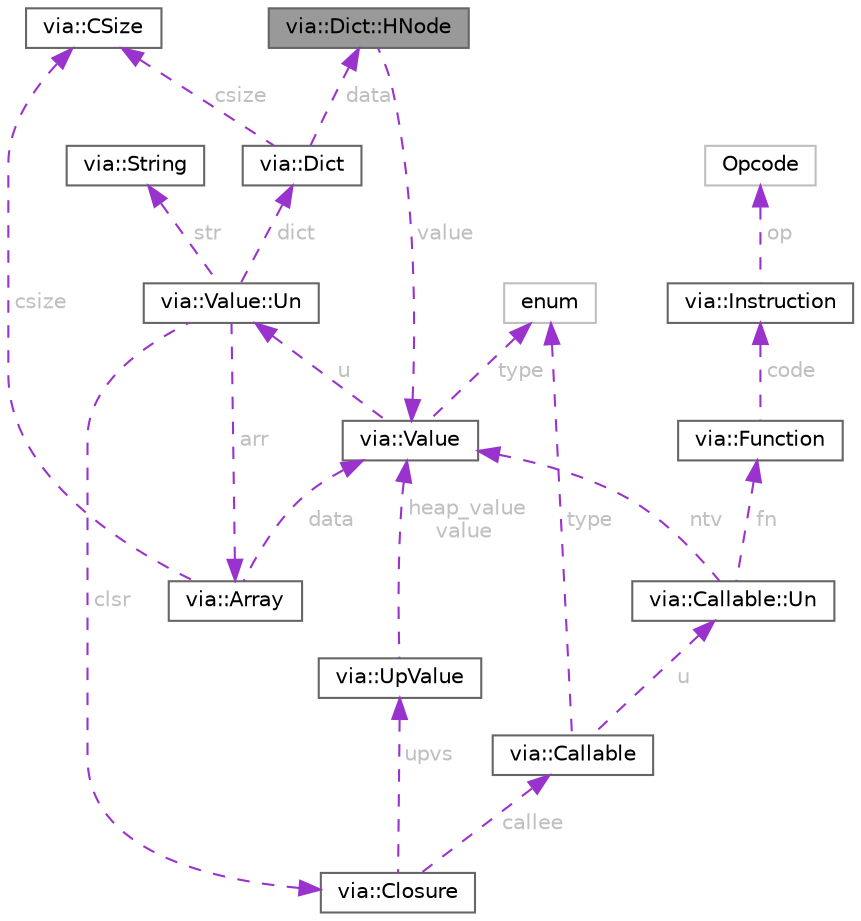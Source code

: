 digraph "via::Dict::HNode"
{
 // LATEX_PDF_SIZE
  bgcolor="transparent";
  edge [fontname=Helvetica,fontsize=10,labelfontname=Helvetica,labelfontsize=10];
  node [fontname=Helvetica,fontsize=10,shape=box,height=0.2,width=0.4];
  Node1 [id="Node000001",label="via::Dict::HNode",height=0.2,width=0.4,color="gray40", fillcolor="grey60", style="filled", fontcolor="black",tooltip="A single key-value entry within the dictionary hash table."];
  Node2 -> Node1 [id="edge1_Node000001_Node000002",dir="back",color="darkorchid3",style="dashed",tooltip=" ",label=" value",fontcolor="grey" ];
  Node2 [id="Node000002",label="via::Value",height=0.2,width=0.4,color="gray40", fillcolor="white", style="filled",URL="$structvia_1_1Value.html",tooltip="Polymorphic tagged union representing any runtime value in via."];
  Node3 -> Node2 [id="edge2_Node000002_Node000003",dir="back",color="darkorchid3",style="dashed",tooltip=" ",label=" type",fontcolor="grey" ];
  Node3 [id="Node000003",label="enum",height=0.2,width=0.4,color="grey75", fillcolor="white", style="filled",tooltip=" "];
  Node4 -> Node2 [id="edge3_Node000002_Node000004",dir="back",color="darkorchid3",style="dashed",tooltip=" ",label=" u",fontcolor="grey" ];
  Node4 [id="Node000004",label="via::Value::Un",height=0.2,width=0.4,color="gray40", fillcolor="white", style="filled",URL="$unionvia_1_1Value_1_1Un.html",tooltip="Holds the actual value for the current tag."];
  Node5 -> Node4 [id="edge4_Node000004_Node000005",dir="back",color="darkorchid3",style="dashed",tooltip=" ",label=" str",fontcolor="grey" ];
  Node5 [id="Node000005",label="via::String",height=0.2,width=0.4,color="gray40", fillcolor="white", style="filled",URL="$structvia_1_1String.html",tooltip="Constant-sized owning string type used in the via runtime."];
  Node6 -> Node4 [id="edge5_Node000004_Node000006",dir="back",color="darkorchid3",style="dashed",tooltip=" ",label=" arr",fontcolor="grey" ];
  Node6 [id="Node000006",label="via::Array",height=0.2,width=0.4,color="gray40", fillcolor="white", style="filled",URL="$structvia_1_1Array.html",tooltip="A growable, dynamically sized array of Value elements."];
  Node2 -> Node6 [id="edge6_Node000006_Node000002",dir="back",color="darkorchid3",style="dashed",tooltip=" ",label=" data",fontcolor="grey" ];
  Node7 -> Node6 [id="edge7_Node000006_Node000007",dir="back",color="darkorchid3",style="dashed",tooltip=" ",label=" csize",fontcolor="grey" ];
  Node7 [id="Node000007",label="via::CSize",height=0.2,width=0.4,color="gray40", fillcolor="white", style="filled",URL="$structvia_1_1CSize.html",tooltip="Small utility size caching structure."];
  Node8 -> Node4 [id="edge8_Node000004_Node000008",dir="back",color="darkorchid3",style="dashed",tooltip=" ",label=" dict",fontcolor="grey" ];
  Node8 [id="Node000008",label="via::Dict",height=0.2,width=0.4,color="gray40", fillcolor="white", style="filled",URL="$structvia_1_1Dict.html",tooltip="A dynamically allocated hash table mapping const char* keys to Value objects."];
  Node1 -> Node8 [id="edge9_Node000008_Node000001",dir="back",color="darkorchid3",style="dashed",tooltip=" ",label=" data",fontcolor="grey" ];
  Node7 -> Node8 [id="edge10_Node000008_Node000007",dir="back",color="darkorchid3",style="dashed",tooltip=" ",label=" csize",fontcolor="grey" ];
  Node9 -> Node4 [id="edge11_Node000004_Node000009",dir="back",color="darkorchid3",style="dashed",tooltip=" ",label=" clsr",fontcolor="grey" ];
  Node9 [id="Node000009",label="via::Closure",height=0.2,width=0.4,color="gray40", fillcolor="white", style="filled",URL="$structvia_1_1Closure.html",tooltip="Wraps a Callable with its captured upvalues for lexical scoping."];
  Node10 -> Node9 [id="edge12_Node000009_Node000010",dir="back",color="darkorchid3",style="dashed",tooltip=" ",label=" callee",fontcolor="grey" ];
  Node10 [id="Node000010",label="via::Callable",height=0.2,width=0.4,color="gray40", fillcolor="white", style="filled",URL="$structvia_1_1Callable.html",tooltip="Wraps a function-like object, either user-defined or native."];
  Node3 -> Node10 [id="edge13_Node000010_Node000003",dir="back",color="darkorchid3",style="dashed",tooltip=" ",label=" type",fontcolor="grey" ];
  Node11 -> Node10 [id="edge14_Node000010_Node000011",dir="back",color="darkorchid3",style="dashed",tooltip=" ",label=" u",fontcolor="grey" ];
  Node11 [id="Node000011",label="via::Callable::Un",height=0.2,width=0.4,color="gray40", fillcolor="white", style="filled",URL="$unionvia_1_1Callable_1_1Un.html",tooltip="Stores either a pointer to a Function or a NativeFn."];
  Node12 -> Node11 [id="edge15_Node000011_Node000012",dir="back",color="darkorchid3",style="dashed",tooltip=" ",label=" fn",fontcolor="grey" ];
  Node12 [id="Node000012",label="via::Function",height=0.2,width=0.4,color="gray40", fillcolor="white", style="filled",URL="$structvia_1_1Function.html",tooltip="Represents a user-defined via function, including its bytecode and metadata."];
  Node13 -> Node12 [id="edge16_Node000012_Node000013",dir="back",color="darkorchid3",style="dashed",tooltip=" ",label=" code",fontcolor="grey" ];
  Node13 [id="Node000013",label="via::Instruction",height=0.2,width=0.4,color="gray40", fillcolor="white", style="filled",URL="$structvia_1_1Instruction.html",tooltip="Represents a single VM instruction in the Via bytecode format."];
  Node14 -> Node13 [id="edge17_Node000013_Node000014",dir="back",color="darkorchid3",style="dashed",tooltip=" ",label=" op",fontcolor="grey" ];
  Node14 [id="Node000014",label="Opcode",height=0.2,width=0.4,color="grey75", fillcolor="white", style="filled",tooltip=" "];
  Node2 -> Node11 [id="edge18_Node000011_Node000002",dir="back",color="darkorchid3",style="dashed",tooltip=" ",label=" ntv",fontcolor="grey" ];
  Node15 -> Node9 [id="edge19_Node000009_Node000015",dir="back",color="darkorchid3",style="dashed",tooltip=" ",label=" upvs",fontcolor="grey" ];
  Node15 [id="Node000015",label="via::UpValue",height=0.2,width=0.4,color="gray40", fillcolor="white", style="filled",URL="$structvia_1_1UpValue.html",tooltip="Represents a captured variable in a closure."];
  Node2 -> Node15 [id="edge20_Node000015_Node000002",dir="back",color="darkorchid3",style="dashed",tooltip=" ",label=" heap_value\nvalue",fontcolor="grey" ];
}
